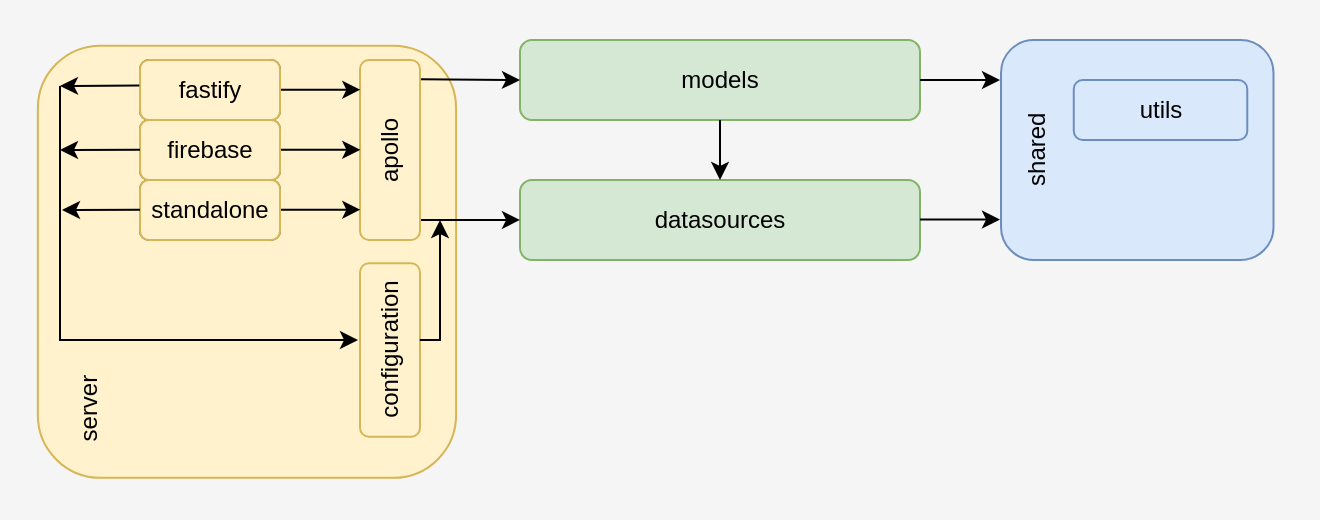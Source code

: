 <mxfile version="20.8.10" type="device"><diagram name="Seite-1" id="R0MRiYwAjjDJ7WCzpozV"><mxGraphModel dx="627" dy="482" grid="1" gridSize="10" guides="1" tooltips="1" connect="1" arrows="1" fold="1" page="1" pageScale="1" pageWidth="1169" pageHeight="827" math="0" shadow="0"><root><mxCell id="0"/><mxCell id="1" parent="0"/><mxCell id="ITNqg6n78fRyhWkgj9ib-22" value="" style="rounded=0;whiteSpace=wrap;html=1;strokeColor=none;fillColor=#f5f5f5;fontColor=#333333;" vertex="1" parent="1"><mxGeometry x="30" y="60" width="660" height="260" as="geometry"/></mxCell><mxCell id="ITNqg6n78fRyhWkgj9ib-1" value="models" style="rounded=1;whiteSpace=wrap;html=1;fillColor=#d5e8d4;strokeColor=#82b366;" vertex="1" parent="1"><mxGeometry x="290" y="80" width="200" height="40" as="geometry"/></mxCell><mxCell id="ITNqg6n78fRyhWkgj9ib-2" value="datasources" style="rounded=1;whiteSpace=wrap;html=1;fillColor=#d5e8d4;strokeColor=#82b366;" vertex="1" parent="1"><mxGeometry x="290" y="150" width="200" height="40" as="geometry"/></mxCell><mxCell id="ITNqg6n78fRyhWkgj9ib-3" value="shared&lt;br&gt;&lt;br&gt;&lt;br&gt;&lt;br&gt;&lt;br&gt;&lt;br&gt;&lt;br&gt;&lt;br&gt;" style="rounded=1;whiteSpace=wrap;html=1;rotation=-90;fillColor=#dae8fc;strokeColor=#6c8ebf;" vertex="1" parent="1"><mxGeometry x="543.63" y="66.87" width="110" height="136.25" as="geometry"/></mxCell><mxCell id="ITNqg6n78fRyhWkgj9ib-4" value="utils" style="rounded=1;whiteSpace=wrap;html=1;fillColor=#dae8fc;strokeColor=#6c8ebf;" vertex="1" parent="1"><mxGeometry x="566.88" y="100" width="86.75" height="30" as="geometry"/></mxCell><mxCell id="ITNqg6n78fRyhWkgj9ib-5" value="" style="endArrow=classic;html=1;rounded=0;exitX=1;exitY=0.5;exitDx=0;exitDy=0;" edge="1" parent="1" source="ITNqg6n78fRyhWkgj9ib-1"><mxGeometry width="50" height="50" relative="1" as="geometry"><mxPoint x="480" y="150" as="sourcePoint"/><mxPoint x="530" y="100" as="targetPoint"/></mxGeometry></mxCell><mxCell id="ITNqg6n78fRyhWkgj9ib-6" value="" style="endArrow=classic;html=1;rounded=0;exitX=1;exitY=0.5;exitDx=0;exitDy=0;" edge="1" parent="1"><mxGeometry width="50" height="50" relative="1" as="geometry"><mxPoint x="490" y="169.8" as="sourcePoint"/><mxPoint x="530" y="169.8" as="targetPoint"/></mxGeometry></mxCell><mxCell id="ITNqg6n78fRyhWkgj9ib-7" value="" style="endArrow=classic;html=1;rounded=0;exitX=0.5;exitY=1;exitDx=0;exitDy=0;entryX=0.5;entryY=0;entryDx=0;entryDy=0;" edge="1" parent="1" source="ITNqg6n78fRyhWkgj9ib-1" target="ITNqg6n78fRyhWkgj9ib-2"><mxGeometry width="50" height="50" relative="1" as="geometry"><mxPoint x="380" y="120" as="sourcePoint"/><mxPoint x="420" y="120" as="targetPoint"/></mxGeometry></mxCell><mxCell id="ITNqg6n78fRyhWkgj9ib-9" value="&amp;nbsp; &amp;nbsp; &amp;nbsp;server&lt;br&gt;&lt;br&gt;&lt;br&gt;&lt;br&gt;&lt;br&gt;&lt;br&gt;&lt;br&gt;&lt;br&gt;&lt;br&gt;&lt;br&gt;&lt;br&gt;&lt;br&gt;" style="rounded=1;whiteSpace=wrap;html=1;rotation=-90;fillColor=#fff2cc;strokeColor=#d6b656;align=left;" vertex="1" parent="1"><mxGeometry x="45.44" y="86.31" width="216.09" height="209.13" as="geometry"/></mxCell><mxCell id="ITNqg6n78fRyhWkgj9ib-11" value="fastify" style="rounded=1;whiteSpace=wrap;html=1;fillColor=#f5f5f5;fontColor=#333333;strokeColor=#666666;" vertex="1" parent="1"><mxGeometry x="100" y="90" width="70" height="30" as="geometry"/></mxCell><mxCell id="ITNqg6n78fRyhWkgj9ib-12" value="firebase" style="rounded=1;whiteSpace=wrap;html=1;fillColor=#f5f5f5;fontColor=#333333;strokeColor=#666666;" vertex="1" parent="1"><mxGeometry x="100" y="120" width="70" height="30" as="geometry"/></mxCell><mxCell id="ITNqg6n78fRyhWkgj9ib-13" value="standalone" style="rounded=1;whiteSpace=wrap;html=1;fillColor=#f5f5f5;fontColor=#333333;strokeColor=#666666;" vertex="1" parent="1"><mxGeometry x="100" y="150" width="70" height="30" as="geometry"/></mxCell><mxCell id="ITNqg6n78fRyhWkgj9ib-14" value="" style="endArrow=classic;html=1;rounded=0;entryX=0;entryY=0.5;entryDx=0;entryDy=0;exitX=0.893;exitY=1.011;exitDx=0;exitDy=0;exitPerimeter=0;" edge="1" parent="1" source="ITNqg6n78fRyhWkgj9ib-16" target="ITNqg6n78fRyhWkgj9ib-1"><mxGeometry width="50" height="50" relative="1" as="geometry"><mxPoint x="260" y="110" as="sourcePoint"/><mxPoint x="450" y="180" as="targetPoint"/></mxGeometry></mxCell><mxCell id="ITNqg6n78fRyhWkgj9ib-15" value="" style="endArrow=classic;html=1;rounded=0;entryX=0;entryY=0.5;entryDx=0;entryDy=0;exitX=0.111;exitY=0.978;exitDx=0;exitDy=0;exitPerimeter=0;" edge="1" parent="1" source="ITNqg6n78fRyhWkgj9ib-16"><mxGeometry width="50" height="50" relative="1" as="geometry"><mxPoint x="250.005" y="169.96" as="sourcePoint"/><mxPoint x="290" y="169.94" as="targetPoint"/></mxGeometry></mxCell><mxCell id="ITNqg6n78fRyhWkgj9ib-16" value="apollo" style="rounded=1;whiteSpace=wrap;html=1;fillColor=#fff2cc;strokeColor=#d6b656;rotation=-90;" vertex="1" parent="1"><mxGeometry x="180" y="120" width="90" height="30" as="geometry"/></mxCell><mxCell id="ITNqg6n78fRyhWkgj9ib-17" value="" style="endArrow=classic;html=1;rounded=0;entryX=0;entryY=0.5;entryDx=0;entryDy=0;exitX=0.818;exitY=0.998;exitDx=0;exitDy=0;exitPerimeter=0;" edge="1" parent="1"><mxGeometry width="50" height="50" relative="1" as="geometry"><mxPoint x="170.002" y="104.885" as="sourcePoint"/><mxPoint x="210.15" y="104.86" as="targetPoint"/></mxGeometry></mxCell><mxCell id="ITNqg6n78fRyhWkgj9ib-18" value="" style="endArrow=classic;html=1;rounded=0;entryX=0;entryY=0.5;entryDx=0;entryDy=0;exitX=0.818;exitY=0.998;exitDx=0;exitDy=0;exitPerimeter=0;" edge="1" parent="1"><mxGeometry width="50" height="50" relative="1" as="geometry"><mxPoint x="170.002" y="134.895" as="sourcePoint"/><mxPoint x="210.15" y="134.87" as="targetPoint"/></mxGeometry></mxCell><mxCell id="ITNqg6n78fRyhWkgj9ib-19" value="" style="endArrow=classic;html=1;rounded=0;entryX=0;entryY=0.5;entryDx=0;entryDy=0;exitX=0.818;exitY=0.998;exitDx=0;exitDy=0;exitPerimeter=0;" edge="1" parent="1"><mxGeometry width="50" height="50" relative="1" as="geometry"><mxPoint x="170.002" y="164.885" as="sourcePoint"/><mxPoint x="210.15" y="164.86" as="targetPoint"/></mxGeometry></mxCell><mxCell id="ITNqg6n78fRyhWkgj9ib-20" value="configuration" style="rounded=1;whiteSpace=wrap;html=1;fillColor=#fff2cc;strokeColor=#d6b656;rotation=-90;" vertex="1" parent="1"><mxGeometry x="181.63" y="220" width="86.75" height="30" as="geometry"/></mxCell><mxCell id="ITNqg6n78fRyhWkgj9ib-23" value="fastify" style="rounded=1;whiteSpace=wrap;html=1;fillColor=#fff2cc;strokeColor=#d6b656;" vertex="1" parent="1"><mxGeometry x="100" y="90" width="70" height="30" as="geometry"/></mxCell><mxCell id="ITNqg6n78fRyhWkgj9ib-24" value="firebase" style="rounded=1;whiteSpace=wrap;html=1;fillColor=#fff2cc;strokeColor=#d6b656;" vertex="1" parent="1"><mxGeometry x="100" y="120" width="70" height="30" as="geometry"/></mxCell><mxCell id="ITNqg6n78fRyhWkgj9ib-25" value="standalone" style="rounded=1;whiteSpace=wrap;html=1;fillColor=#fff2cc;strokeColor=#d6b656;" vertex="1" parent="1"><mxGeometry x="100" y="150" width="70" height="30" as="geometry"/></mxCell><mxCell id="ITNqg6n78fRyhWkgj9ib-27" value="" style="endArrow=classic;html=1;rounded=0;" edge="1" parent="1"><mxGeometry width="50" height="50" relative="1" as="geometry"><mxPoint x="60" y="165" as="sourcePoint"/><mxPoint x="209" y="230" as="targetPoint"/><Array as="points"><mxPoint x="60" y="103"/><mxPoint x="60" y="165"/><mxPoint x="60" y="200"/><mxPoint x="60" y="230"/></Array></mxGeometry></mxCell><mxCell id="ITNqg6n78fRyhWkgj9ib-29" value="" style="endArrow=classic;html=1;rounded=0;exitX=0.557;exitY=0.997;exitDx=0;exitDy=0;exitPerimeter=0;" edge="1" parent="1" source="ITNqg6n78fRyhWkgj9ib-20"><mxGeometry width="50" height="50" relative="1" as="geometry"><mxPoint x="260" y="253.12" as="sourcePoint"/><mxPoint x="250" y="170" as="targetPoint"/><Array as="points"><mxPoint x="250" y="230"/></Array></mxGeometry></mxCell><mxCell id="ITNqg6n78fRyhWkgj9ib-31" value="" style="endArrow=classic;html=1;rounded=0;exitX=-0.005;exitY=0.424;exitDx=0;exitDy=0;exitPerimeter=0;" edge="1" parent="1" source="ITNqg6n78fRyhWkgj9ib-23"><mxGeometry width="50" height="50" relative="1" as="geometry"><mxPoint x="100" y="170" as="sourcePoint"/><mxPoint x="60" y="103" as="targetPoint"/></mxGeometry></mxCell><mxCell id="ITNqg6n78fRyhWkgj9ib-32" value="" style="endArrow=classic;html=1;rounded=0;exitX=-0.005;exitY=0.424;exitDx=0;exitDy=0;exitPerimeter=0;" edge="1" parent="1"><mxGeometry width="50" height="50" relative="1" as="geometry"><mxPoint x="100.0" y="134.86" as="sourcePoint"/><mxPoint x="60" y="135" as="targetPoint"/></mxGeometry></mxCell><mxCell id="ITNqg6n78fRyhWkgj9ib-33" value="" style="endArrow=classic;html=1;rounded=0;exitX=-0.005;exitY=0.424;exitDx=0;exitDy=0;exitPerimeter=0;" edge="1" parent="1"><mxGeometry width="50" height="50" relative="1" as="geometry"><mxPoint x="100.0" y="164.86" as="sourcePoint"/><mxPoint x="61" y="165" as="targetPoint"/></mxGeometry></mxCell></root></mxGraphModel></diagram></mxfile>
